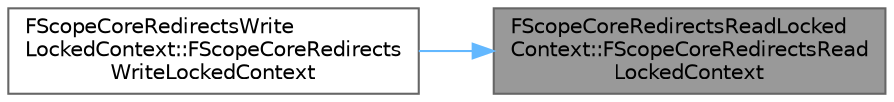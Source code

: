 digraph "FScopeCoreRedirectsReadLockedContext::FScopeCoreRedirectsReadLockedContext"
{
 // INTERACTIVE_SVG=YES
 // LATEX_PDF_SIZE
  bgcolor="transparent";
  edge [fontname=Helvetica,fontsize=10,labelfontname=Helvetica,labelfontsize=10];
  node [fontname=Helvetica,fontsize=10,shape=box,height=0.2,width=0.4];
  rankdir="RL";
  Node1 [id="Node000001",label="FScopeCoreRedirectsReadLocked\lContext::FScopeCoreRedirectsRead\lLockedContext",height=0.2,width=0.4,color="gray40", fillcolor="grey60", style="filled", fontcolor="black",tooltip=" "];
  Node1 -> Node2 [id="edge1_Node000001_Node000002",dir="back",color="steelblue1",style="solid",tooltip=" "];
  Node2 [id="Node000002",label="FScopeCoreRedirectsWrite\lLockedContext::FScopeCoreRedirects\lWriteLockedContext",height=0.2,width=0.4,color="grey40", fillcolor="white", style="filled",URL="$d7/d7e/structFScopeCoreRedirectsWriteLockedContext.html#ad0ca0e9ad4862f688efc577337fbc966",tooltip=" "];
}

